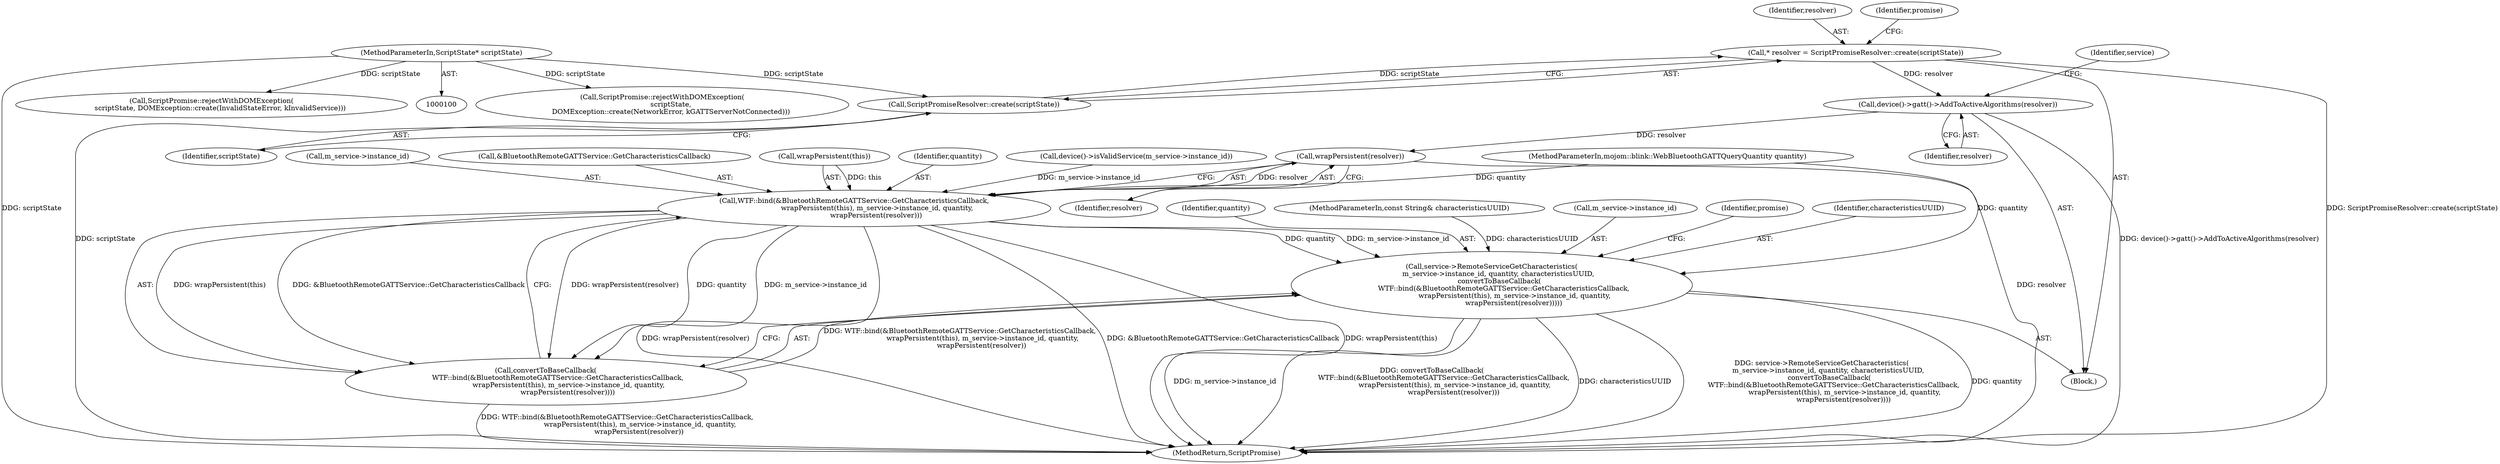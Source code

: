 digraph "0_Chrome_2bceda4948deeaed0a5a99305d0d488eb952f64f_1@API" {
"1000129" [label="(Call,* resolver = ScriptPromiseResolver::create(scriptState))"];
"1000131" [label="(Call,ScriptPromiseResolver::create(scriptState))"];
"1000101" [label="(MethodParameterIn,ScriptState* scriptState)"];
"1000137" [label="(Call,device()->gatt()->AddToActiveAlgorithms(resolver))"];
"1000159" [label="(Call,wrapPersistent(resolver))"];
"1000150" [label="(Call,WTF::bind(&BluetoothRemoteGATTService::GetCharacteristicsCallback,\n                     wrapPersistent(this), m_service->instance_id, quantity,\n                    wrapPersistent(resolver)))"];
"1000143" [label="(Call,service->RemoteServiceGetCharacteristics(\n      m_service->instance_id, quantity, characteristicsUUID,\n       convertToBaseCallback(\n           WTF::bind(&BluetoothRemoteGATTService::GetCharacteristicsCallback,\n                     wrapPersistent(this), m_service->instance_id, quantity,\n                    wrapPersistent(resolver)))))"];
"1000149" [label="(Call,convertToBaseCallback(\n           WTF::bind(&BluetoothRemoteGATTService::GetCharacteristicsCallback,\n                     wrapPersistent(this), m_service->instance_id, quantity,\n                    wrapPersistent(resolver))))"];
"1000104" [label="(Block,)"];
"1000110" [label="(Call,ScriptPromise::rejectWithDOMException(\n        scriptState,\n        DOMException::create(NetworkError, kGATTServerNotConnected)))"];
"1000129" [label="(Call,* resolver = ScriptPromiseResolver::create(scriptState))"];
"1000148" [label="(Identifier,characteristicsUUID)"];
"1000117" [label="(Call,device()->isValidService(m_service->instance_id))"];
"1000159" [label="(Call,wrapPersistent(resolver))"];
"1000155" [label="(Call,m_service->instance_id)"];
"1000102" [label="(MethodParameterIn,mojom::blink::WebBluetoothGATTQueryQuantity quantity)"];
"1000147" [label="(Identifier,quantity)"];
"1000138" [label="(Identifier,resolver)"];
"1000103" [label="(MethodParameterIn,const String& characteristicsUUID)"];
"1000130" [label="(Identifier,resolver)"];
"1000151" [label="(Call,&BluetoothRemoteGATTService::GetCharacteristicsCallback)"];
"1000144" [label="(Call,m_service->instance_id)"];
"1000153" [label="(Call,wrapPersistent(this))"];
"1000135" [label="(Identifier,promise)"];
"1000132" [label="(Identifier,scriptState)"];
"1000149" [label="(Call,convertToBaseCallback(\n           WTF::bind(&BluetoothRemoteGATTService::GetCharacteristicsCallback,\n                     wrapPersistent(this), m_service->instance_id, quantity,\n                    wrapPersistent(resolver))))"];
"1000163" [label="(MethodReturn,ScriptPromise)"];
"1000160" [label="(Identifier,resolver)"];
"1000158" [label="(Identifier,quantity)"];
"1000162" [label="(Identifier,promise)"];
"1000131" [label="(Call,ScriptPromiseResolver::create(scriptState))"];
"1000150" [label="(Call,WTF::bind(&BluetoothRemoteGATTService::GetCharacteristicsCallback,\n                     wrapPersistent(this), m_service->instance_id, quantity,\n                    wrapPersistent(resolver)))"];
"1000141" [label="(Identifier,service)"];
"1000123" [label="(Call,ScriptPromise::rejectWithDOMException(\n        scriptState, DOMException::create(InvalidStateError, kInvalidService)))"];
"1000137" [label="(Call,device()->gatt()->AddToActiveAlgorithms(resolver))"];
"1000143" [label="(Call,service->RemoteServiceGetCharacteristics(\n      m_service->instance_id, quantity, characteristicsUUID,\n       convertToBaseCallback(\n           WTF::bind(&BluetoothRemoteGATTService::GetCharacteristicsCallback,\n                     wrapPersistent(this), m_service->instance_id, quantity,\n                    wrapPersistent(resolver)))))"];
"1000101" [label="(MethodParameterIn,ScriptState* scriptState)"];
"1000129" -> "1000104"  [label="AST: "];
"1000129" -> "1000131"  [label="CFG: "];
"1000130" -> "1000129"  [label="AST: "];
"1000131" -> "1000129"  [label="AST: "];
"1000135" -> "1000129"  [label="CFG: "];
"1000129" -> "1000163"  [label="DDG: ScriptPromiseResolver::create(scriptState)"];
"1000131" -> "1000129"  [label="DDG: scriptState"];
"1000129" -> "1000137"  [label="DDG: resolver"];
"1000131" -> "1000132"  [label="CFG: "];
"1000132" -> "1000131"  [label="AST: "];
"1000131" -> "1000163"  [label="DDG: scriptState"];
"1000101" -> "1000131"  [label="DDG: scriptState"];
"1000101" -> "1000100"  [label="AST: "];
"1000101" -> "1000163"  [label="DDG: scriptState"];
"1000101" -> "1000110"  [label="DDG: scriptState"];
"1000101" -> "1000123"  [label="DDG: scriptState"];
"1000137" -> "1000104"  [label="AST: "];
"1000137" -> "1000138"  [label="CFG: "];
"1000138" -> "1000137"  [label="AST: "];
"1000141" -> "1000137"  [label="CFG: "];
"1000137" -> "1000163"  [label="DDG: device()->gatt()->AddToActiveAlgorithms(resolver)"];
"1000137" -> "1000159"  [label="DDG: resolver"];
"1000159" -> "1000150"  [label="AST: "];
"1000159" -> "1000160"  [label="CFG: "];
"1000160" -> "1000159"  [label="AST: "];
"1000150" -> "1000159"  [label="CFG: "];
"1000159" -> "1000163"  [label="DDG: resolver"];
"1000159" -> "1000150"  [label="DDG: resolver"];
"1000150" -> "1000149"  [label="AST: "];
"1000151" -> "1000150"  [label="AST: "];
"1000153" -> "1000150"  [label="AST: "];
"1000155" -> "1000150"  [label="AST: "];
"1000158" -> "1000150"  [label="AST: "];
"1000149" -> "1000150"  [label="CFG: "];
"1000150" -> "1000163"  [label="DDG: wrapPersistent(resolver)"];
"1000150" -> "1000163"  [label="DDG: &BluetoothRemoteGATTService::GetCharacteristicsCallback"];
"1000150" -> "1000163"  [label="DDG: wrapPersistent(this)"];
"1000150" -> "1000143"  [label="DDG: m_service->instance_id"];
"1000150" -> "1000143"  [label="DDG: quantity"];
"1000150" -> "1000149"  [label="DDG: wrapPersistent(this)"];
"1000150" -> "1000149"  [label="DDG: &BluetoothRemoteGATTService::GetCharacteristicsCallback"];
"1000150" -> "1000149"  [label="DDG: wrapPersistent(resolver)"];
"1000150" -> "1000149"  [label="DDG: quantity"];
"1000150" -> "1000149"  [label="DDG: m_service->instance_id"];
"1000153" -> "1000150"  [label="DDG: this"];
"1000117" -> "1000150"  [label="DDG: m_service->instance_id"];
"1000102" -> "1000150"  [label="DDG: quantity"];
"1000143" -> "1000104"  [label="AST: "];
"1000143" -> "1000149"  [label="CFG: "];
"1000144" -> "1000143"  [label="AST: "];
"1000147" -> "1000143"  [label="AST: "];
"1000148" -> "1000143"  [label="AST: "];
"1000149" -> "1000143"  [label="AST: "];
"1000162" -> "1000143"  [label="CFG: "];
"1000143" -> "1000163"  [label="DDG: m_service->instance_id"];
"1000143" -> "1000163"  [label="DDG: convertToBaseCallback(\n           WTF::bind(&BluetoothRemoteGATTService::GetCharacteristicsCallback,\n                     wrapPersistent(this), m_service->instance_id, quantity,\n                    wrapPersistent(resolver)))"];
"1000143" -> "1000163"  [label="DDG: characteristicsUUID"];
"1000143" -> "1000163"  [label="DDG: service->RemoteServiceGetCharacteristics(\n      m_service->instance_id, quantity, characteristicsUUID,\n       convertToBaseCallback(\n           WTF::bind(&BluetoothRemoteGATTService::GetCharacteristicsCallback,\n                     wrapPersistent(this), m_service->instance_id, quantity,\n                    wrapPersistent(resolver))))"];
"1000143" -> "1000163"  [label="DDG: quantity"];
"1000102" -> "1000143"  [label="DDG: quantity"];
"1000103" -> "1000143"  [label="DDG: characteristicsUUID"];
"1000149" -> "1000143"  [label="DDG: WTF::bind(&BluetoothRemoteGATTService::GetCharacteristicsCallback,\n                     wrapPersistent(this), m_service->instance_id, quantity,\n                    wrapPersistent(resolver))"];
"1000149" -> "1000163"  [label="DDG: WTF::bind(&BluetoothRemoteGATTService::GetCharacteristicsCallback,\n                     wrapPersistent(this), m_service->instance_id, quantity,\n                    wrapPersistent(resolver))"];
}
